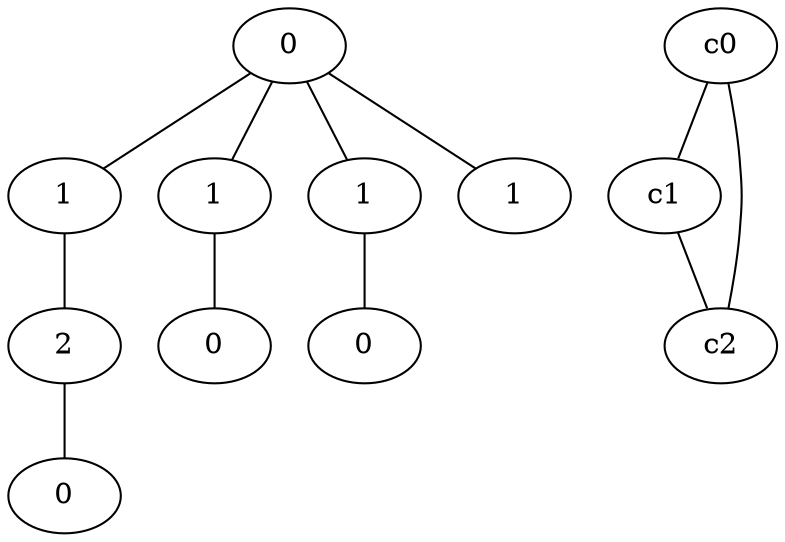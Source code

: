 graph {
a0[label=0];
a1[label=1];
a2[label=2];
a3[label=0];
a4[label=1];
a5[label=0];
a6[label=1];
a7[label=0];
a8[label=1];
a0 -- a1;
a0 -- a4;
a0 -- a6;
a0 -- a8;
a1 -- a2;
a2 -- a3;
a4 -- a5;
a6 -- a7;
c0 -- c1;
c0 -- c2;
c1 -- c2;
}
